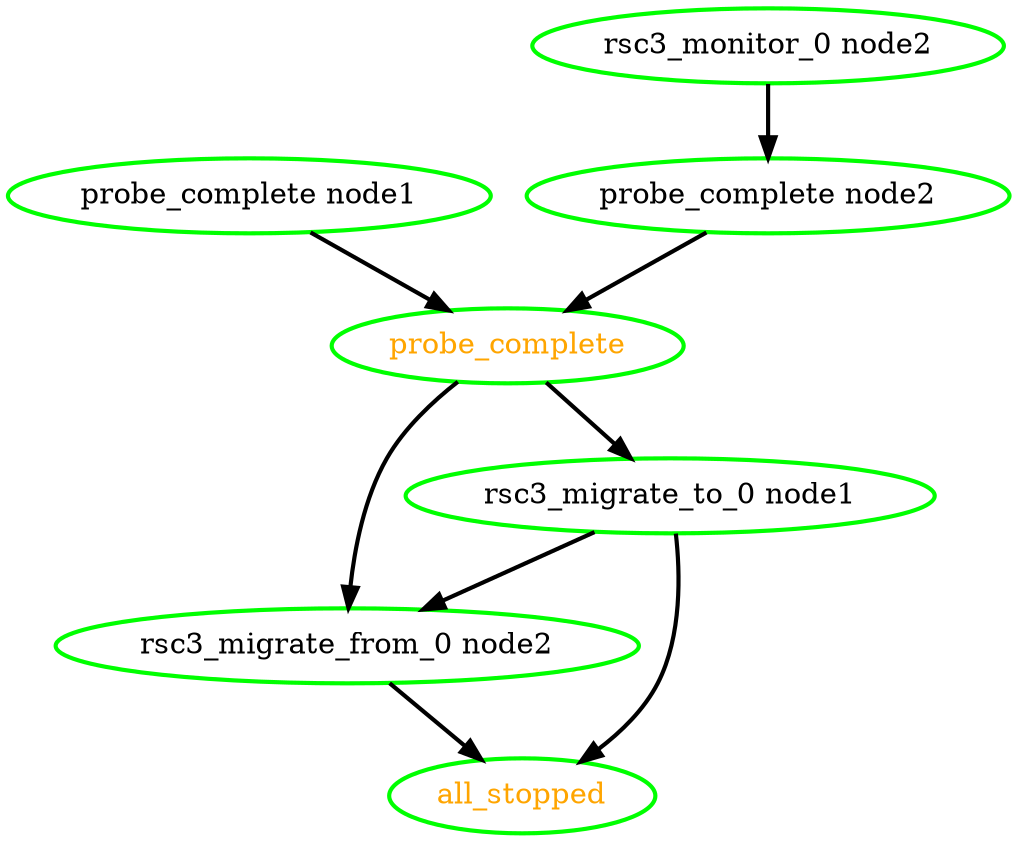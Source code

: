 digraph "g" {
"all_stopped" [ style=bold color="green" fontcolor="orange"  ]
"probe_complete node1" -> "probe_complete" [ style = bold]
"probe_complete node1" [ style=bold color="green" fontcolor="black"  ]
"probe_complete node2" -> "probe_complete" [ style = bold]
"probe_complete node2" [ style=bold color="green" fontcolor="black"  ]
"probe_complete" -> "rsc3_migrate_from_0 node2" [ style = bold]
"probe_complete" -> "rsc3_migrate_to_0 node1" [ style = bold]
"probe_complete" [ style=bold color="green" fontcolor="orange"  ]
"rsc3_migrate_from_0 node2" -> "all_stopped" [ style = bold]
"rsc3_migrate_from_0 node2" [ style=bold color="green" fontcolor="black"  ]
"rsc3_migrate_to_0 node1" -> "all_stopped" [ style = bold]
"rsc3_migrate_to_0 node1" -> "rsc3_migrate_from_0 node2" [ style = bold]
"rsc3_migrate_to_0 node1" [ style=bold color="green" fontcolor="black"  ]
"rsc3_monitor_0 node2" -> "probe_complete node2" [ style = bold]
"rsc3_monitor_0 node2" [ style=bold color="green" fontcolor="black"  ]
}
